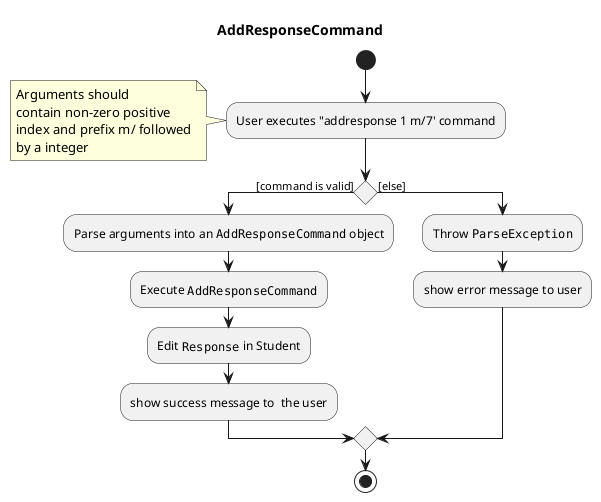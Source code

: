 @startuml
title AddResponseCommand

start
:User executes "addresponse 1 m/7' command;
note left
    Arguments should
    contain non-zero positive
    index and prefix m/ followed
    by a integer
end note

if () then ([command is valid])

    :Parse arguments into an ""AddResponseCommand"" object;

    :Execute ""AddResponseCommand"";

    :Edit ""Response"" in Student;

    :show success message to  the user;
else ([else])
    :Throw ""ParseException"";

    :show error message to user;
endif

stop

@enduml
